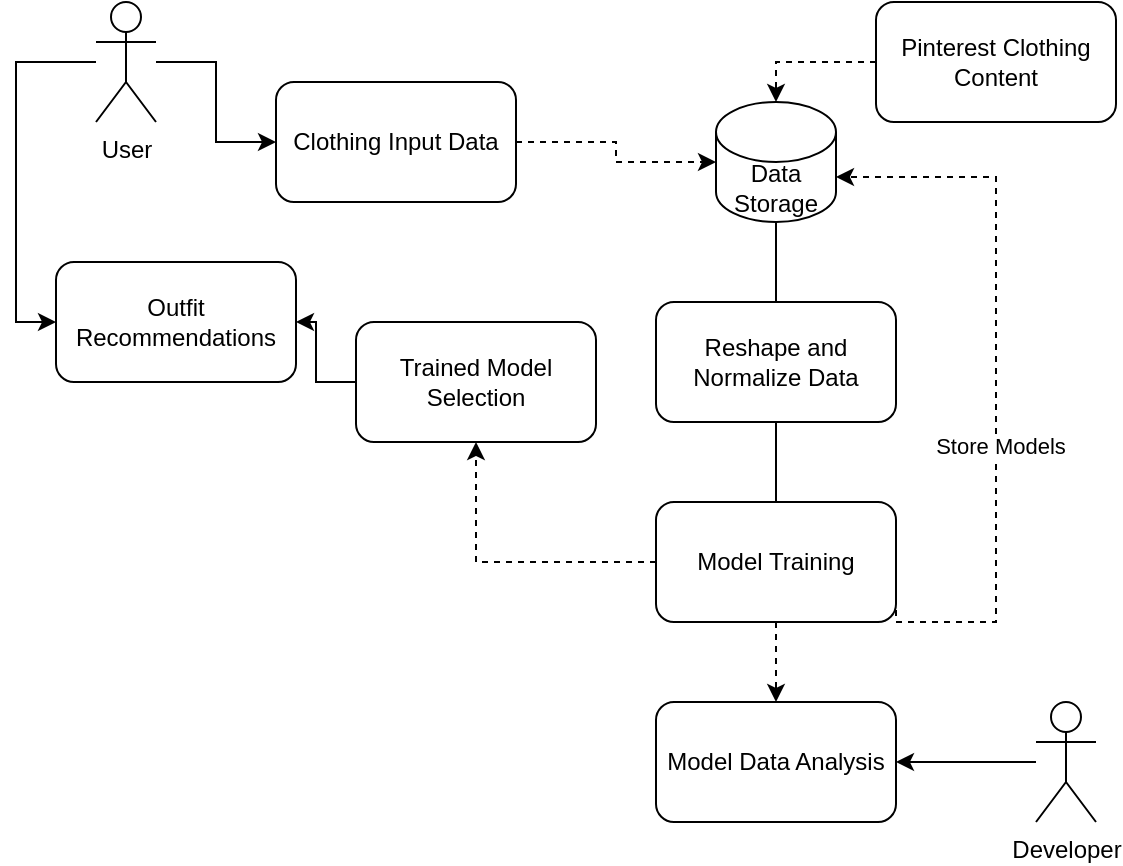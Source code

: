 <mxfile version="24.2.1" type="github">
  <diagram name="Page-1" id="74e2e168-ea6b-b213-b513-2b3c1d86103e">
    <mxGraphModel dx="1156" dy="493" grid="1" gridSize="10" guides="1" tooltips="1" connect="1" arrows="1" fold="1" page="1" pageScale="1" pageWidth="1100" pageHeight="850" background="none" math="0" shadow="0">
      <root>
        <mxCell id="0" />
        <mxCell id="1" parent="0" />
        <mxCell id="vhPZ33AXLJRJ0YqIWIpf-2" style="edgeStyle=orthogonalEdgeStyle;rounded=0;orthogonalLoop=1;jettySize=auto;html=1;dashed=1;" edge="1" parent="1" source="vhPZ33AXLJRJ0YqIWIpf-1" target="vhPZ33AXLJRJ0YqIWIpf-3">
          <mxGeometry relative="1" as="geometry">
            <mxPoint x="430" y="70" as="targetPoint" />
          </mxGeometry>
        </mxCell>
        <mxCell id="vhPZ33AXLJRJ0YqIWIpf-1" value="Clothing Input Data" style="rounded=1;whiteSpace=wrap;html=1;" vertex="1" parent="1">
          <mxGeometry x="180" y="40" width="120" height="60" as="geometry" />
        </mxCell>
        <mxCell id="vhPZ33AXLJRJ0YqIWIpf-4" style="edgeStyle=orthogonalEdgeStyle;rounded=0;orthogonalLoop=1;jettySize=auto;html=1;" edge="1" parent="1" source="vhPZ33AXLJRJ0YqIWIpf-3">
          <mxGeometry relative="1" as="geometry">
            <mxPoint x="430" y="190" as="targetPoint" />
          </mxGeometry>
        </mxCell>
        <mxCell id="vhPZ33AXLJRJ0YqIWIpf-3" value="Data Storage" style="shape=cylinder3;whiteSpace=wrap;html=1;boundedLbl=1;backgroundOutline=1;size=15;" vertex="1" parent="1">
          <mxGeometry x="400" y="50" width="60" height="60" as="geometry" />
        </mxCell>
        <mxCell id="vhPZ33AXLJRJ0YqIWIpf-6" style="edgeStyle=orthogonalEdgeStyle;rounded=0;orthogonalLoop=1;jettySize=auto;html=1;" edge="1" parent="1" source="vhPZ33AXLJRJ0YqIWIpf-5">
          <mxGeometry relative="1" as="geometry">
            <mxPoint x="430" y="280" as="targetPoint" />
          </mxGeometry>
        </mxCell>
        <mxCell id="vhPZ33AXLJRJ0YqIWIpf-5" value="Reshape and Normalize Data" style="rounded=1;whiteSpace=wrap;html=1;" vertex="1" parent="1">
          <mxGeometry x="370" y="150" width="120" height="60" as="geometry" />
        </mxCell>
        <mxCell id="vhPZ33AXLJRJ0YqIWIpf-9" style="edgeStyle=orthogonalEdgeStyle;rounded=0;orthogonalLoop=1;jettySize=auto;html=1;entryX=1;entryY=0;entryDx=0;entryDy=37.5;entryPerimeter=0;exitX=1;exitY=0.5;exitDx=0;exitDy=0;dashed=1;" edge="1" parent="1" source="vhPZ33AXLJRJ0YqIWIpf-8" target="vhPZ33AXLJRJ0YqIWIpf-3">
          <mxGeometry relative="1" as="geometry">
            <mxPoint x="590" y="70" as="targetPoint" />
            <Array as="points">
              <mxPoint x="540" y="310" />
              <mxPoint x="540" y="88" />
            </Array>
          </mxGeometry>
        </mxCell>
        <mxCell id="vhPZ33AXLJRJ0YqIWIpf-10" value="Store Models" style="edgeLabel;html=1;align=center;verticalAlign=middle;resizable=0;points=[];" vertex="1" connectable="0" parent="vhPZ33AXLJRJ0YqIWIpf-9">
          <mxGeometry x="-0.119" y="-2" relative="1" as="geometry">
            <mxPoint as="offset" />
          </mxGeometry>
        </mxCell>
        <mxCell id="vhPZ33AXLJRJ0YqIWIpf-11" style="edgeStyle=orthogonalEdgeStyle;rounded=0;orthogonalLoop=1;jettySize=auto;html=1;dashed=1;entryX=0.5;entryY=1;entryDx=0;entryDy=0;" edge="1" parent="1" source="vhPZ33AXLJRJ0YqIWIpf-8" target="vhPZ33AXLJRJ0YqIWIpf-13">
          <mxGeometry relative="1" as="geometry">
            <mxPoint x="250" y="310" as="targetPoint" />
          </mxGeometry>
        </mxCell>
        <mxCell id="vhPZ33AXLJRJ0YqIWIpf-25" style="edgeStyle=orthogonalEdgeStyle;rounded=0;orthogonalLoop=1;jettySize=auto;html=1;dashed=1;entryX=0.5;entryY=0;entryDx=0;entryDy=0;" edge="1" parent="1" source="vhPZ33AXLJRJ0YqIWIpf-8" target="vhPZ33AXLJRJ0YqIWIpf-26">
          <mxGeometry relative="1" as="geometry">
            <mxPoint x="430.0" y="400.0" as="targetPoint" />
          </mxGeometry>
        </mxCell>
        <mxCell id="vhPZ33AXLJRJ0YqIWIpf-8" value="Model Training" style="rounded=1;whiteSpace=wrap;html=1;" vertex="1" parent="1">
          <mxGeometry x="370" y="250" width="120" height="60" as="geometry" />
        </mxCell>
        <mxCell id="vhPZ33AXLJRJ0YqIWIpf-14" style="edgeStyle=orthogonalEdgeStyle;rounded=0;orthogonalLoop=1;jettySize=auto;html=1;" edge="1" parent="1" source="vhPZ33AXLJRJ0YqIWIpf-13" target="vhPZ33AXLJRJ0YqIWIpf-15">
          <mxGeometry relative="1" as="geometry">
            <mxPoint x="250" y="160" as="targetPoint" />
          </mxGeometry>
        </mxCell>
        <mxCell id="vhPZ33AXLJRJ0YqIWIpf-13" value="Trained Model Selection" style="rounded=1;whiteSpace=wrap;html=1;" vertex="1" parent="1">
          <mxGeometry x="220" y="160" width="120" height="60" as="geometry" />
        </mxCell>
        <mxCell id="vhPZ33AXLJRJ0YqIWIpf-15" value="Outfit Recommendations" style="rounded=1;whiteSpace=wrap;html=1;" vertex="1" parent="1">
          <mxGeometry x="70" y="130" width="120" height="60" as="geometry" />
        </mxCell>
        <mxCell id="vhPZ33AXLJRJ0YqIWIpf-20" style="edgeStyle=orthogonalEdgeStyle;rounded=0;orthogonalLoop=1;jettySize=auto;html=1;entryX=0;entryY=0.5;entryDx=0;entryDy=0;" edge="1" parent="1" source="vhPZ33AXLJRJ0YqIWIpf-16" target="vhPZ33AXLJRJ0YqIWIpf-1">
          <mxGeometry relative="1" as="geometry" />
        </mxCell>
        <mxCell id="vhPZ33AXLJRJ0YqIWIpf-22" style="edgeStyle=orthogonalEdgeStyle;rounded=0;orthogonalLoop=1;jettySize=auto;html=1;entryX=0;entryY=0.5;entryDx=0;entryDy=0;" edge="1" parent="1" source="vhPZ33AXLJRJ0YqIWIpf-16" target="vhPZ33AXLJRJ0YqIWIpf-15">
          <mxGeometry relative="1" as="geometry">
            <mxPoint x="60" y="160" as="targetPoint" />
            <Array as="points">
              <mxPoint x="50" y="30" />
              <mxPoint x="50" y="160" />
            </Array>
          </mxGeometry>
        </mxCell>
        <mxCell id="vhPZ33AXLJRJ0YqIWIpf-16" value="User" style="shape=umlActor;verticalLabelPosition=bottom;verticalAlign=top;html=1;outlineConnect=0;" vertex="1" parent="1">
          <mxGeometry x="90" width="30" height="60" as="geometry" />
        </mxCell>
        <mxCell id="vhPZ33AXLJRJ0YqIWIpf-23" value="Pinterest Clothing Content" style="rounded=1;whiteSpace=wrap;html=1;" vertex="1" parent="1">
          <mxGeometry x="480" width="120" height="60" as="geometry" />
        </mxCell>
        <mxCell id="vhPZ33AXLJRJ0YqIWIpf-24" style="edgeStyle=orthogonalEdgeStyle;rounded=0;orthogonalLoop=1;jettySize=auto;html=1;entryX=0.5;entryY=0;entryDx=0;entryDy=0;entryPerimeter=0;dashed=1;" edge="1" parent="1" source="vhPZ33AXLJRJ0YqIWIpf-23" target="vhPZ33AXLJRJ0YqIWIpf-3">
          <mxGeometry relative="1" as="geometry" />
        </mxCell>
        <mxCell id="vhPZ33AXLJRJ0YqIWIpf-26" value="Model Data Analysis" style="rounded=1;whiteSpace=wrap;html=1;" vertex="1" parent="1">
          <mxGeometry x="370" y="350" width="120" height="60" as="geometry" />
        </mxCell>
        <mxCell id="vhPZ33AXLJRJ0YqIWIpf-31" style="edgeStyle=orthogonalEdgeStyle;rounded=0;orthogonalLoop=1;jettySize=auto;html=1;" edge="1" parent="1" source="vhPZ33AXLJRJ0YqIWIpf-30" target="vhPZ33AXLJRJ0YqIWIpf-26">
          <mxGeometry relative="1" as="geometry" />
        </mxCell>
        <mxCell id="vhPZ33AXLJRJ0YqIWIpf-30" value="Developer" style="shape=umlActor;verticalLabelPosition=bottom;verticalAlign=top;html=1;outlineConnect=0;" vertex="1" parent="1">
          <mxGeometry x="560" y="350" width="30" height="60" as="geometry" />
        </mxCell>
      </root>
    </mxGraphModel>
  </diagram>
</mxfile>
